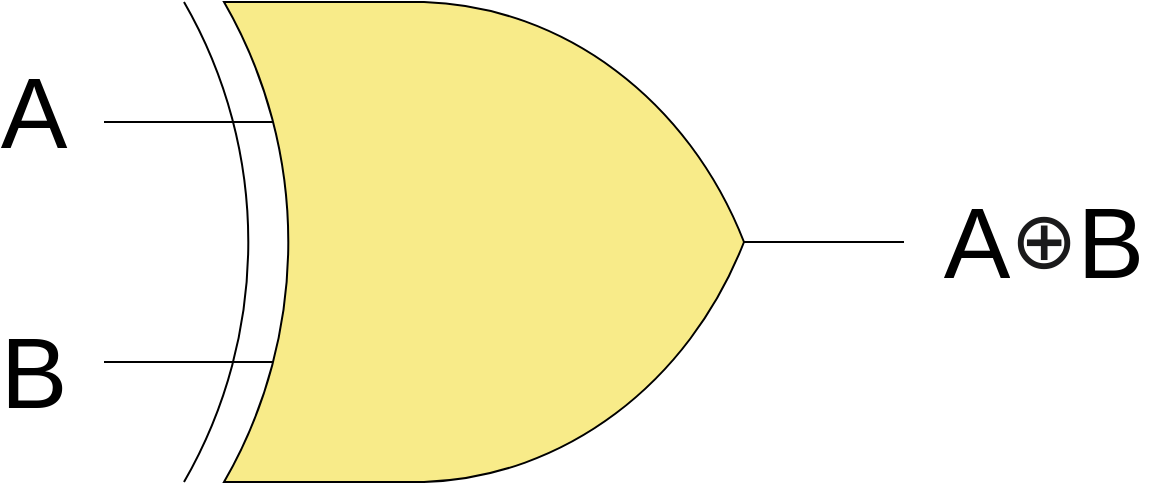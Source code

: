 <mxfile version="13.5.1" type="device"><diagram id="tFPdtOKYiH6UtCTCFxdF" name="Page-1"><mxGraphModel dx="1024" dy="592" grid="1" gridSize="10" guides="1" tooltips="1" connect="1" arrows="1" fold="1" page="1" pageScale="1" pageWidth="1100" pageHeight="850" math="0" shadow="0"><root><mxCell id="0"/><mxCell id="1" parent="0"/><mxCell id="6OJkeQXri4oJ7TsU05Rw-10" value="&lt;font style=&quot;font-size: 50px&quot;&gt;A&lt;/font&gt;" style="text;html=1;strokeColor=none;fillColor=none;align=center;verticalAlign=middle;whiteSpace=wrap;rounded=0;" vertex="1" parent="1"><mxGeometry x="270" y="220" width="30" height="30" as="geometry"/></mxCell><mxCell id="6OJkeQXri4oJ7TsU05Rw-11" value="&lt;font style=&quot;font-size: 50px&quot;&gt;B&lt;/font&gt;" style="text;html=1;strokeColor=none;fillColor=none;align=center;verticalAlign=middle;whiteSpace=wrap;rounded=0;" vertex="1" parent="1"><mxGeometry x="270" y="350" width="30" height="30" as="geometry"/></mxCell><mxCell id="6OJkeQXri4oJ7TsU05Rw-12" value="&lt;font&gt;&lt;span style=&quot;font-size: 50px&quot;&gt;A&lt;/span&gt;&lt;span style=&quot;color: rgb(26 , 26 , 27) ; font-family: &amp;#34;noto sans&amp;#34; , &amp;#34;arial&amp;#34; , sans-serif ; background-color: rgb(255 , 255 , 255)&quot;&gt;&lt;sup&gt;&lt;font style=&quot;font-size: 40px&quot;&gt;⊕&lt;/font&gt;&lt;/sup&gt;&lt;/span&gt;&lt;span style=&quot;font-size: 50px&quot;&gt;B&lt;/span&gt;&lt;/font&gt;" style="text;html=1;strokeColor=none;fillColor=none;align=center;verticalAlign=middle;whiteSpace=wrap;rounded=0;" vertex="1" parent="1"><mxGeometry x="730" y="285" width="120" height="30" as="geometry"/></mxCell><mxCell id="6OJkeQXri4oJ7TsU05Rw-21" value="" style="verticalLabelPosition=bottom;shadow=0;dashed=0;align=center;html=1;verticalAlign=top;shape=mxgraph.electrical.logic_gates.logic_gate;operation=xor;aspect=fixed;fillColor=#F8EB89;" vertex="1" parent="1"><mxGeometry x="320" y="180" width="400" height="240" as="geometry"/></mxCell></root></mxGraphModel></diagram></mxfile>